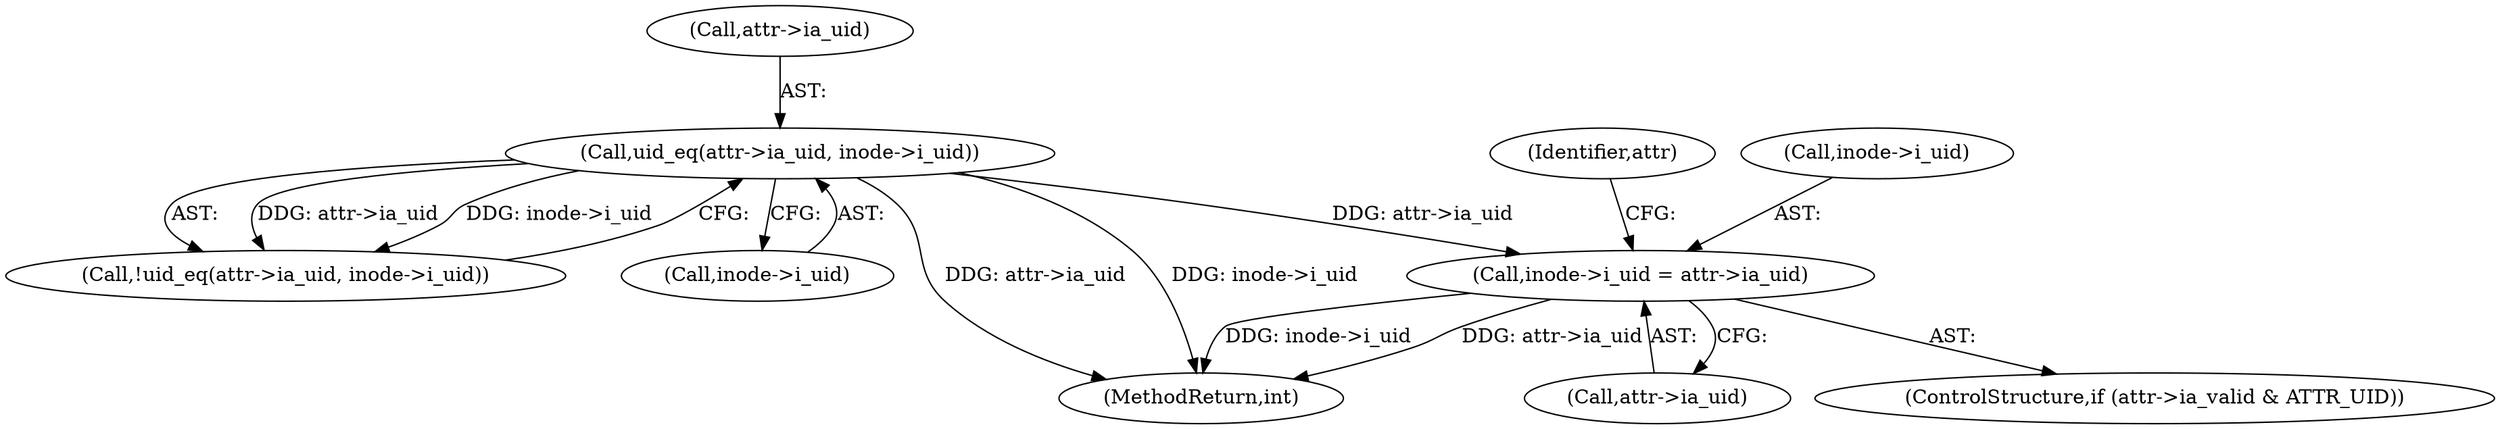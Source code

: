 digraph "0_linux_ea3d7209ca01da209cda6f0dea8be9cc4b7a933b_7@pointer" {
"1000224" [label="(Call,inode->i_uid = attr->ia_uid)"];
"1000160" [label="(Call,uid_eq(attr->ia_uid, inode->i_uid))"];
"1000224" [label="(Call,inode->i_uid = attr->ia_uid)"];
"1000161" [label="(Call,attr->ia_uid)"];
"1000234" [label="(Identifier,attr)"];
"1000225" [label="(Call,inode->i_uid)"];
"1000541" [label="(MethodReturn,int)"];
"1000160" [label="(Call,uid_eq(attr->ia_uid, inode->i_uid))"];
"1000218" [label="(ControlStructure,if (attr->ia_valid & ATTR_UID))"];
"1000228" [label="(Call,attr->ia_uid)"];
"1000159" [label="(Call,!uid_eq(attr->ia_uid, inode->i_uid))"];
"1000164" [label="(Call,inode->i_uid)"];
"1000224" -> "1000218"  [label="AST: "];
"1000224" -> "1000228"  [label="CFG: "];
"1000225" -> "1000224"  [label="AST: "];
"1000228" -> "1000224"  [label="AST: "];
"1000234" -> "1000224"  [label="CFG: "];
"1000224" -> "1000541"  [label="DDG: inode->i_uid"];
"1000224" -> "1000541"  [label="DDG: attr->ia_uid"];
"1000160" -> "1000224"  [label="DDG: attr->ia_uid"];
"1000160" -> "1000159"  [label="AST: "];
"1000160" -> "1000164"  [label="CFG: "];
"1000161" -> "1000160"  [label="AST: "];
"1000164" -> "1000160"  [label="AST: "];
"1000159" -> "1000160"  [label="CFG: "];
"1000160" -> "1000541"  [label="DDG: inode->i_uid"];
"1000160" -> "1000541"  [label="DDG: attr->ia_uid"];
"1000160" -> "1000159"  [label="DDG: attr->ia_uid"];
"1000160" -> "1000159"  [label="DDG: inode->i_uid"];
}
